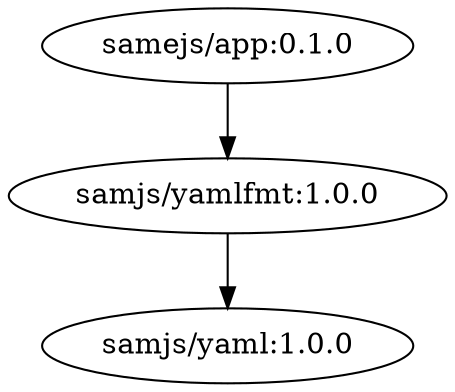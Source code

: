 digraph "example1" {
    "samejs/app:0.1.0" -> "samjs/yamlfmt:1.0.0"
    "samjs/yamlfmt:1.0.0" -> "samjs/yaml:1.0.0"

    "samjs/yamlfmt:1.0.0" [repo = "local"]
    "samjs/yaml:1.0.0" [repo = "local"]
}
